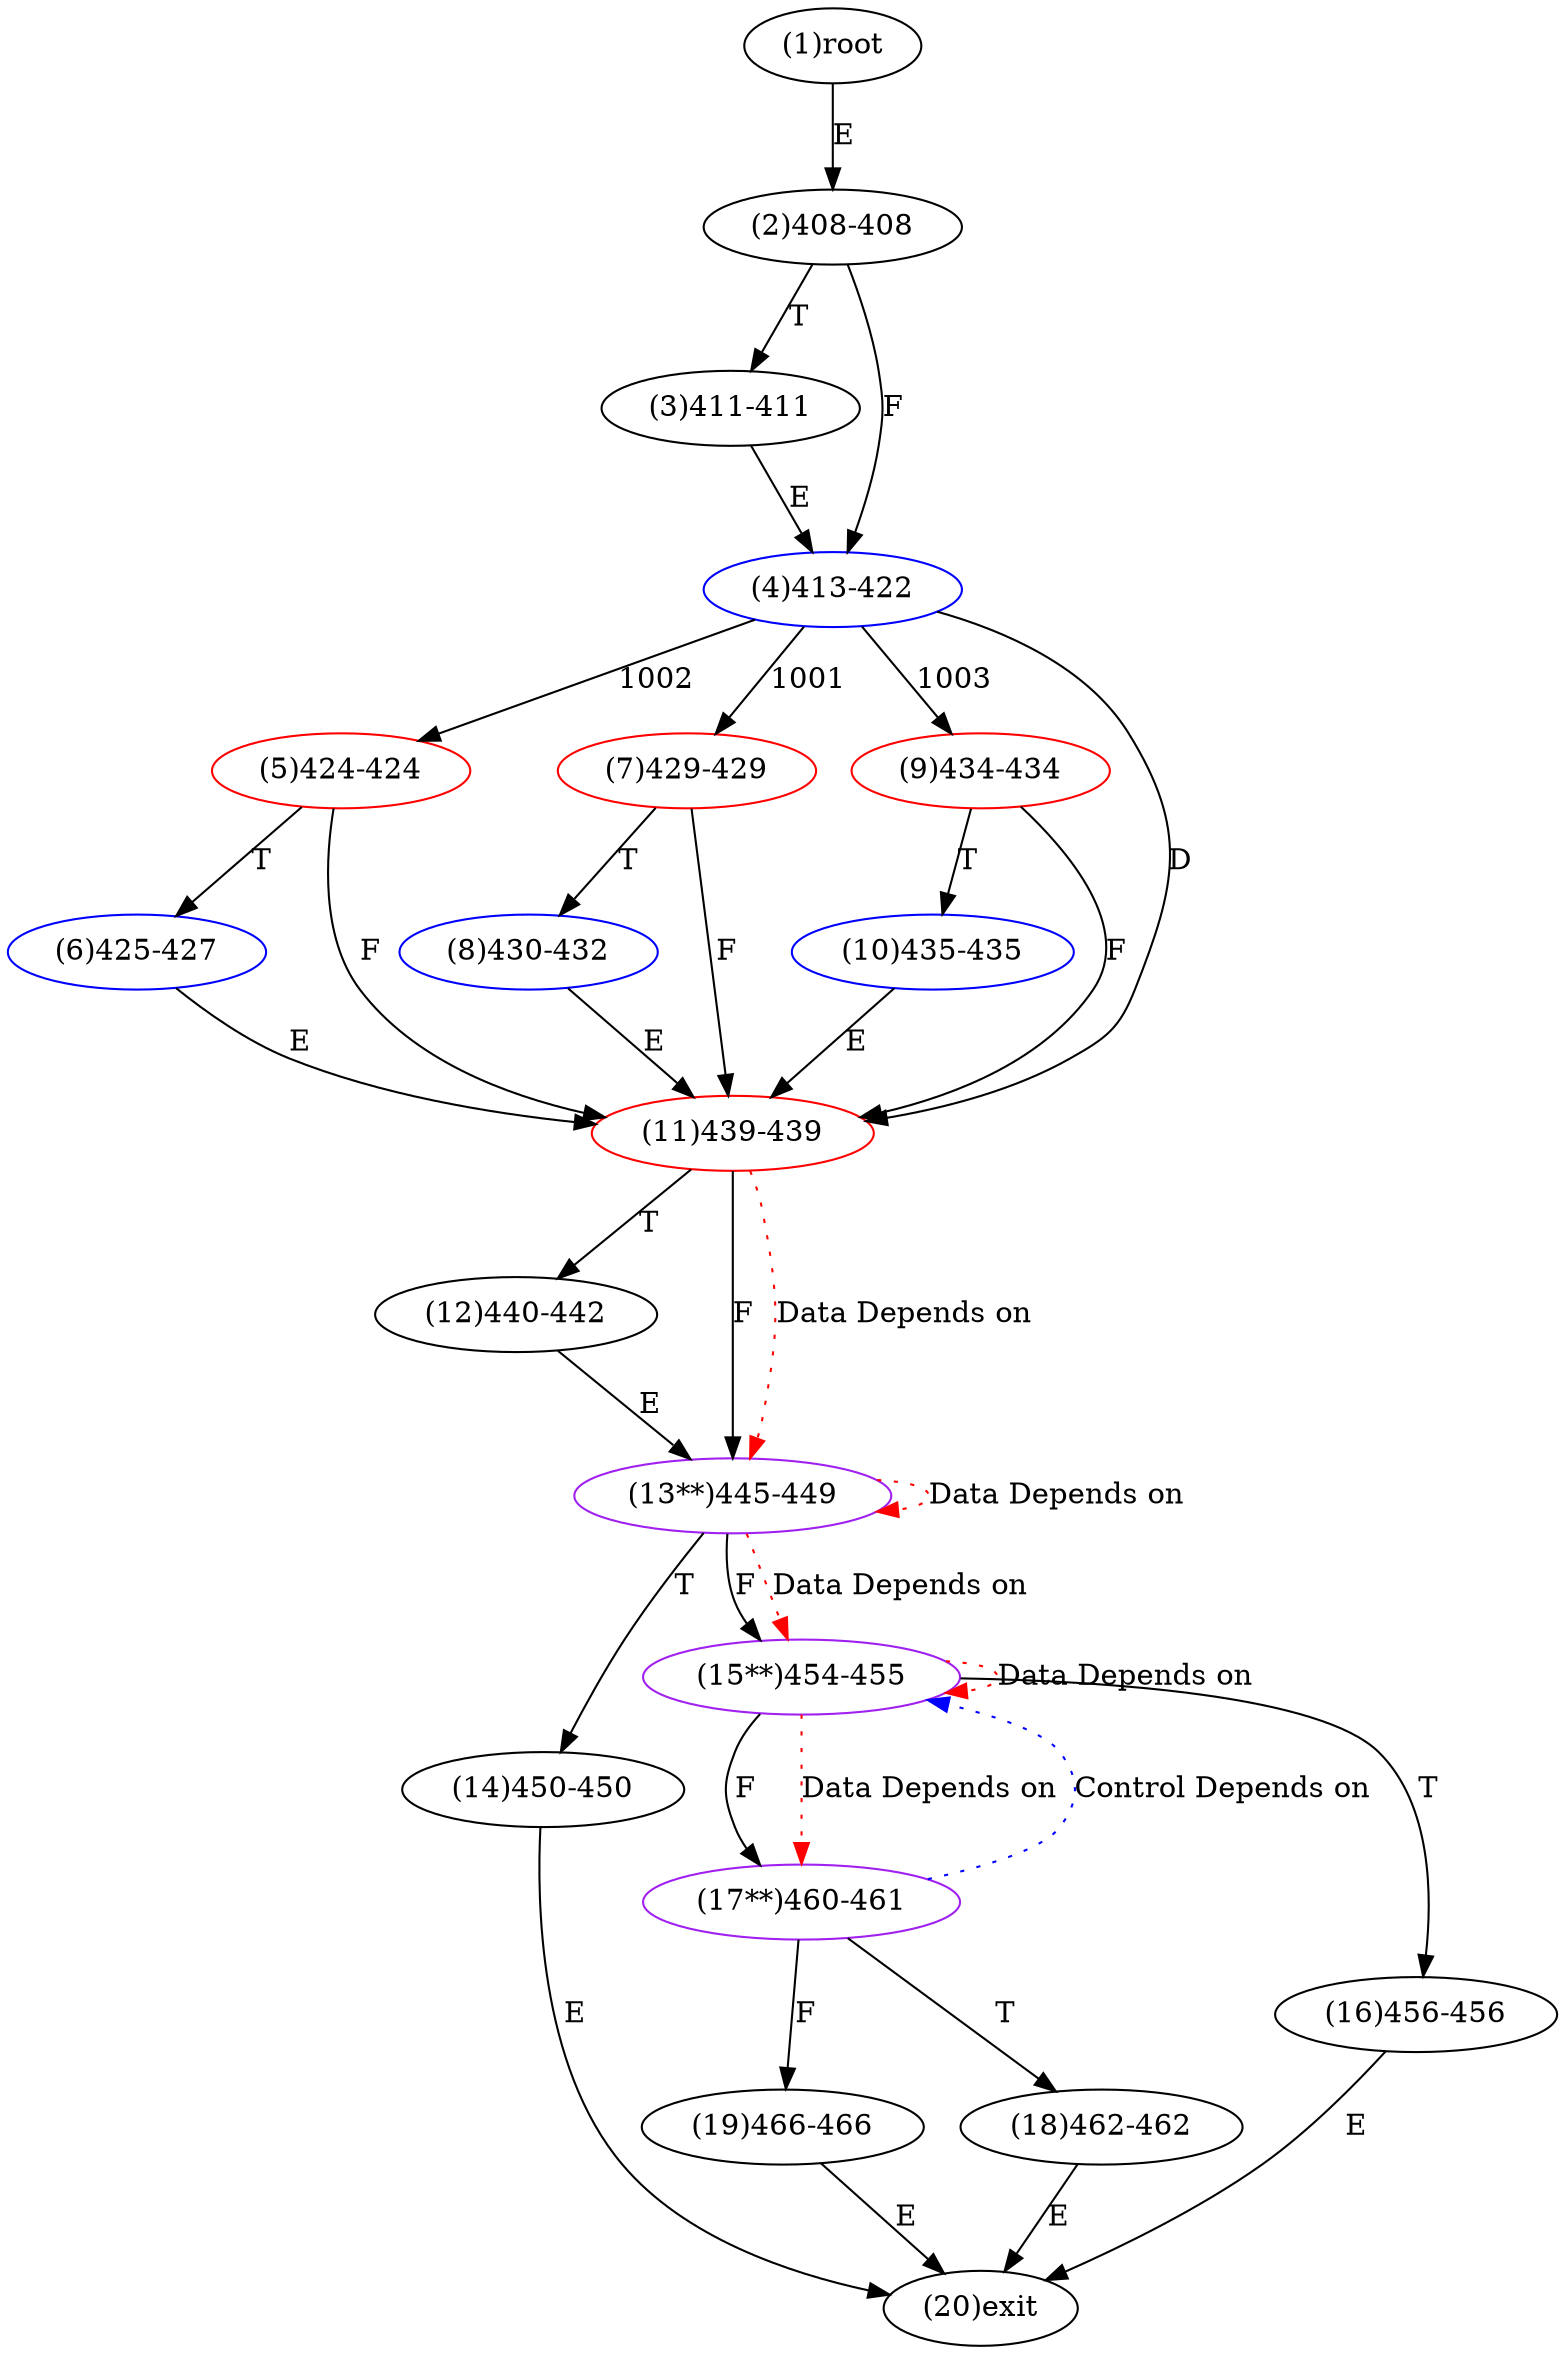 digraph "" { 
1[ label="(1)root"];
2[ label="(2)408-408"];
3[ label="(3)411-411"];
4[ label="(4)413-422",color=blue];
5[ label="(5)424-424",color=red];
6[ label="(6)425-427",color=blue];
7[ label="(7)429-429",color=red];
8[ label="(8)430-432",color=blue];
9[ label="(9)434-434",color=red];
10[ label="(10)435-435",color=blue];
11[ label="(11)439-439",color=red];
12[ label="(12)440-442"];
13[ label="(13**)445-449",color=purple];
14[ label="(14)450-450"];
15[ label="(15**)454-455",color=purple];
17[ label="(17**)460-461",color=purple];
16[ label="(16)456-456"];
19[ label="(19)466-466"];
18[ label="(18)462-462"];
20[ label="(20)exit"];
1->2[ label="E"];
2->4[ label="F"];
2->3[ label="T"];
3->4[ label="E"];
4->7[ label="1001"];
4->5[ label="1002"];
4->9[ label="1003"];
4->11[ label="D"];
5->11[ label="F"];
5->6[ label="T"];
6->11[ label="E"];
7->11[ label="F"];
7->8[ label="T"];
8->11[ label="E"];
9->11[ label="F"];
9->10[ label="T"];
10->11[ label="E"];
11->13[ label="F"];
11->12[ label="T"];
12->13[ label="E"];
13->15[ label="F"];
13->14[ label="T"];
14->20[ label="E"];
15->17[ label="F"];
15->16[ label="T"];
16->20[ label="E"];
17->19[ label="F"];
17->18[ label="T"];
18->20[ label="E"];
19->20[ label="E"];
11->13[ color="red" label="Data Depends on" style = dotted ];
13->13[ color="red" label="Data Depends on" style = dotted ];
13->15[ color="red" label="Data Depends on" style = dotted ];
15->15[ color="red" label="Data Depends on" style = dotted ];
15->17[ color="red" label="Data Depends on" style = dotted ];
17->15[ color="blue" label="Control Depends on" style = dotted ];
}
